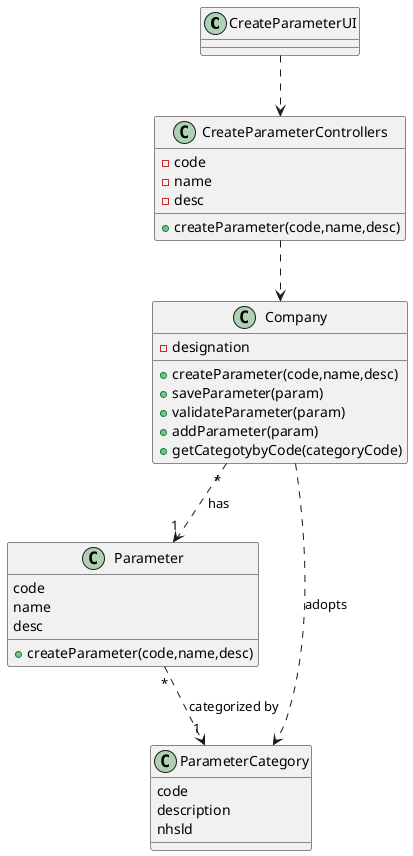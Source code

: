 @startuml
'https://plantuml.com/class-diagram


class CreateParameterUI {
}

class CreateParameterControllers {
-code
-name
-desc
+ createParameter(code,name,desc)

}

class Company{
-designation
+createParameter(code,name,desc)
+saveParameter(param)
+validateParameter(param)
+addParameter(param)
+getCategotybyCode(categoryCode)
}
class Parameter{
code
name
desc
+createParameter(code,name,desc)
}
class ParameterCategory{
code
description
nhsld
}

CreateParameterUI ..> CreateParameterControllers
CreateParameterControllers ..> Company
Company"*" ..> "1" Parameter : has
Company ..> ParameterCategory : adopts
Parameter "*" ..> "1" ParameterCategory :categorized by
@enduml